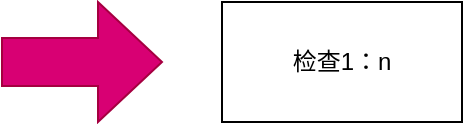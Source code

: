 <mxfile>
    <diagram id="pizipBLW4LXyGoNbn7XC" name="第 1 页">
        <mxGraphModel dx="1054" dy="635" grid="1" gridSize="10" guides="1" tooltips="1" connect="1" arrows="1" fold="1" page="1" pageScale="1" pageWidth="1200" pageHeight="1920" background="#FFFFFF" math="0" shadow="0">
            <root>
                <mxCell id="0"/>
                <mxCell id="1" parent="0"/>
                <mxCell id="4" value="检查1：n" style="whiteSpace=wrap;html=1;" parent="1" vertex="1">
                    <mxGeometry x="470" y="490" width="120" height="60" as="geometry"/>
                </mxCell>
                <mxCell id="5" value="" style="shape=singleArrow;whiteSpace=wrap;html=1;arrowWidth=0.4;arrowSize=0.4;fillColor=#d80073;strokeColor=#A50040;fontColor=#ffffff;" vertex="1" parent="1">
                    <mxGeometry x="360" y="490" width="80" height="60" as="geometry"/>
                </mxCell>
            </root>
        </mxGraphModel>
    </diagram>
</mxfile>
